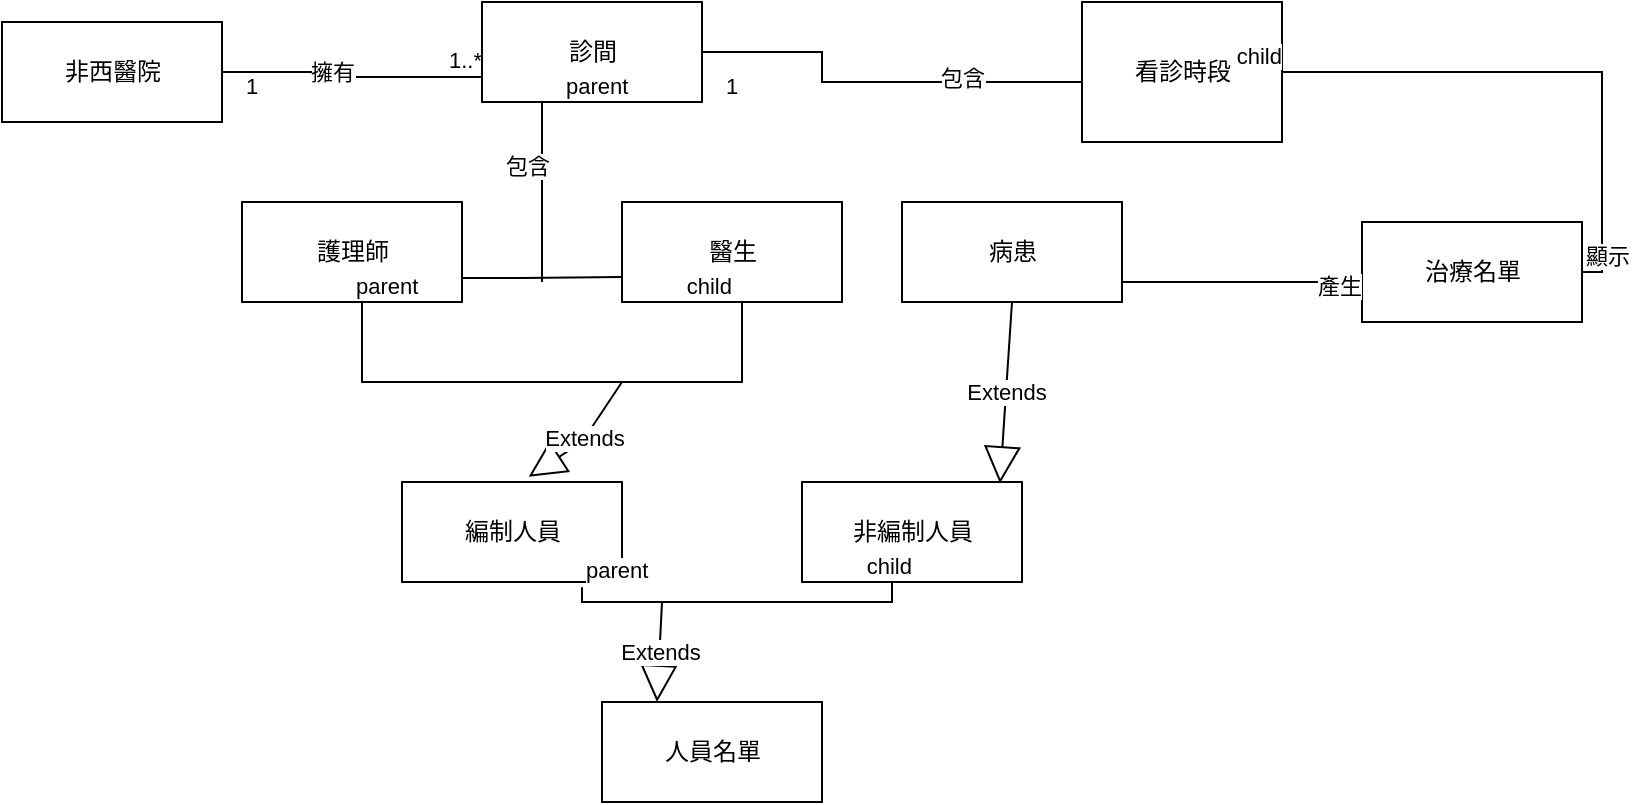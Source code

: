 <mxfile version="17.1.3" type="device"><diagram id="oKyxzHDayaN0CAhAsXDF" name="非西醫院領域模型"><mxGraphModel dx="782" dy="436" grid="1" gridSize="10" guides="1" tooltips="1" connect="1" arrows="1" fold="1" page="1" pageScale="1" pageWidth="827" pageHeight="1169" math="0" shadow="0"><root><mxCell id="0"/><mxCell id="1" parent="0"/><mxCell id="2ttRyhh_ktZW7-1lu-J3-2" value="&lt;font style=&quot;vertical-align: inherit&quot;&gt;&lt;font style=&quot;vertical-align: inherit&quot;&gt;非西醫院&lt;/font&gt;&lt;/font&gt;" style="html=1;" vertex="1" parent="1"><mxGeometry x="10" y="40" width="110" height="50" as="geometry"/></mxCell><mxCell id="2ttRyhh_ktZW7-1lu-J3-9" value="" style="endArrow=none;html=1;edgeStyle=orthogonalEdgeStyle;rounded=0;exitX=1;exitY=0.5;exitDx=0;exitDy=0;entryX=0;entryY=0.75;entryDx=0;entryDy=0;" edge="1" parent="1" source="2ttRyhh_ktZW7-1lu-J3-2" target="2ttRyhh_ktZW7-1lu-J3-12"><mxGeometry relative="1" as="geometry"><mxPoint x="210" y="70" as="sourcePoint"/><mxPoint x="370" y="70" as="targetPoint"/></mxGeometry></mxCell><mxCell id="2ttRyhh_ktZW7-1lu-J3-10" value="1" style="edgeLabel;resizable=0;html=1;align=left;verticalAlign=bottom;" connectable="0" vertex="1" parent="2ttRyhh_ktZW7-1lu-J3-9"><mxGeometry x="-1" relative="1" as="geometry"><mxPoint x="10" y="15" as="offset"/></mxGeometry></mxCell><mxCell id="2ttRyhh_ktZW7-1lu-J3-11" value="1..*&lt;br&gt;" style="edgeLabel;resizable=0;html=1;align=right;verticalAlign=bottom;" connectable="0" vertex="1" parent="2ttRyhh_ktZW7-1lu-J3-9"><mxGeometry x="1" relative="1" as="geometry"/></mxCell><mxCell id="2ttRyhh_ktZW7-1lu-J3-13" value="&lt;font style=&quot;vertical-align: inherit&quot;&gt;&lt;font style=&quot;vertical-align: inherit&quot;&gt;擁有&lt;/font&gt;&lt;/font&gt;" style="edgeLabel;html=1;align=center;verticalAlign=middle;resizable=0;points=[];" vertex="1" connectable="0" parent="2ttRyhh_ktZW7-1lu-J3-9"><mxGeometry x="-0.18" relative="1" as="geometry"><mxPoint as="offset"/></mxGeometry></mxCell><mxCell id="2ttRyhh_ktZW7-1lu-J3-12" value="&lt;font style=&quot;vertical-align: inherit&quot;&gt;&lt;font style=&quot;vertical-align: inherit&quot;&gt;&lt;font style=&quot;vertical-align: inherit&quot;&gt;&lt;font style=&quot;vertical-align: inherit&quot;&gt;&lt;font style=&quot;vertical-align: inherit&quot;&gt;&lt;font style=&quot;vertical-align: inherit&quot;&gt;診間&lt;/font&gt;&lt;/font&gt;&lt;/font&gt;&lt;/font&gt;&lt;br&gt;&lt;/font&gt;&lt;/font&gt;" style="html=1;" vertex="1" parent="1"><mxGeometry x="250" y="30" width="110" height="50" as="geometry"/></mxCell><mxCell id="2ttRyhh_ktZW7-1lu-J3-14" value="&lt;font style=&quot;vertical-align: inherit&quot;&gt;&lt;font style=&quot;vertical-align: inherit&quot;&gt;&lt;font style=&quot;vertical-align: inherit&quot;&gt;&lt;font style=&quot;vertical-align: inherit&quot;&gt;醫生&lt;/font&gt;&lt;/font&gt;&lt;/font&gt;&lt;/font&gt;" style="html=1;" vertex="1" parent="1"><mxGeometry x="320" y="130" width="110" height="50" as="geometry"/></mxCell><mxCell id="2ttRyhh_ktZW7-1lu-J3-15" value="" style="endArrow=none;html=1;edgeStyle=orthogonalEdgeStyle;rounded=0;exitX=1;exitY=0.5;exitDx=0;exitDy=0;" edge="1" parent="1" source="2ttRyhh_ktZW7-1lu-J3-12" target="2ttRyhh_ktZW7-1lu-J3-21"><mxGeometry relative="1" as="geometry"><mxPoint x="420" y="170" as="sourcePoint"/><mxPoint x="580" y="170" as="targetPoint"/><Array as="points"><mxPoint x="420" y="70"/></Array></mxGeometry></mxCell><mxCell id="2ttRyhh_ktZW7-1lu-J3-16" value="1" style="edgeLabel;resizable=0;html=1;align=left;verticalAlign=bottom;" connectable="0" vertex="1" parent="2ttRyhh_ktZW7-1lu-J3-15"><mxGeometry x="-1" relative="1" as="geometry"><mxPoint x="10" y="25" as="offset"/></mxGeometry></mxCell><mxCell id="2ttRyhh_ktZW7-1lu-J3-22" value="&lt;font style=&quot;vertical-align: inherit&quot;&gt;&lt;font style=&quot;vertical-align: inherit&quot;&gt;包含&lt;/font&gt;&lt;/font&gt;" style="edgeLabel;html=1;align=center;verticalAlign=middle;resizable=0;points=[];" vertex="1" connectable="0" parent="2ttRyhh_ktZW7-1lu-J3-15"><mxGeometry x="0.412" y="2" relative="1" as="geometry"><mxPoint as="offset"/></mxGeometry></mxCell><mxCell id="2ttRyhh_ktZW7-1lu-J3-19" value="&lt;font style=&quot;vertical-align: inherit&quot;&gt;&lt;font style=&quot;vertical-align: inherit&quot;&gt;治療名單&lt;/font&gt;&lt;/font&gt;" style="html=1;" vertex="1" parent="1"><mxGeometry x="690" y="140" width="110" height="50" as="geometry"/></mxCell><mxCell id="2ttRyhh_ktZW7-1lu-J3-20" value="&lt;font style=&quot;vertical-align: inherit&quot;&gt;&lt;font style=&quot;vertical-align: inherit&quot;&gt;護理師&lt;/font&gt;&lt;/font&gt;" style="html=1;" vertex="1" parent="1"><mxGeometry x="130" y="130" width="110" height="50" as="geometry"/></mxCell><mxCell id="2ttRyhh_ktZW7-1lu-J3-21" value="&lt;font style=&quot;vertical-align: inherit&quot;&gt;&lt;font style=&quot;vertical-align: inherit&quot;&gt;&lt;font style=&quot;vertical-align: inherit&quot;&gt;&lt;font style=&quot;vertical-align: inherit&quot;&gt;看診時段&lt;/font&gt;&lt;/font&gt;&lt;/font&gt;&lt;/font&gt;" style="html=1;" vertex="1" parent="1"><mxGeometry x="550" y="30" width="100" height="70" as="geometry"/></mxCell><mxCell id="2ttRyhh_ktZW7-1lu-J3-23" value="" style="endArrow=none;html=1;edgeStyle=orthogonalEdgeStyle;rounded=0;entryX=1;entryY=0.5;entryDx=0;entryDy=0;exitX=1;exitY=0.5;exitDx=0;exitDy=0;" edge="1" parent="1" source="2ttRyhh_ktZW7-1lu-J3-19" target="2ttRyhh_ktZW7-1lu-J3-21"><mxGeometry relative="1" as="geometry"><mxPoint x="260" y="200" as="sourcePoint"/><mxPoint x="420" y="200" as="targetPoint"/></mxGeometry></mxCell><mxCell id="2ttRyhh_ktZW7-1lu-J3-24" value="顯示" style="edgeLabel;resizable=0;html=1;align=left;verticalAlign=bottom;" connectable="0" vertex="1" parent="2ttRyhh_ktZW7-1lu-J3-23"><mxGeometry x="-1" relative="1" as="geometry"/></mxCell><mxCell id="2ttRyhh_ktZW7-1lu-J3-25" value="child" style="edgeLabel;resizable=0;html=1;align=right;verticalAlign=bottom;" connectable="0" vertex="1" parent="2ttRyhh_ktZW7-1lu-J3-23"><mxGeometry x="1" relative="1" as="geometry"/></mxCell><mxCell id="2ttRyhh_ktZW7-1lu-J3-34" value="&lt;font style=&quot;vertical-align: inherit&quot;&gt;&lt;font style=&quot;vertical-align: inherit&quot;&gt;編制人員&lt;/font&gt;&lt;/font&gt;" style="html=1;" vertex="1" parent="1"><mxGeometry x="210" y="270" width="110" height="50" as="geometry"/></mxCell><mxCell id="2ttRyhh_ktZW7-1lu-J3-35" value="&lt;font style=&quot;vertical-align: inherit&quot;&gt;&lt;font style=&quot;vertical-align: inherit&quot;&gt;非編制人員&lt;/font&gt;&lt;/font&gt;" style="html=1;" vertex="1" parent="1"><mxGeometry x="410" y="270" width="110" height="50" as="geometry"/></mxCell><mxCell id="2ttRyhh_ktZW7-1lu-J3-36" value="&lt;font style=&quot;vertical-align: inherit&quot;&gt;&lt;font style=&quot;vertical-align: inherit&quot;&gt;病患&lt;/font&gt;&lt;/font&gt;" style="html=1;" vertex="1" parent="1"><mxGeometry x="460" y="130" width="110" height="50" as="geometry"/></mxCell><mxCell id="2ttRyhh_ktZW7-1lu-J3-37" value="" style="endArrow=none;html=1;edgeStyle=orthogonalEdgeStyle;rounded=0;entryX=0;entryY=0.5;entryDx=0;entryDy=0;exitX=1;exitY=0.5;exitDx=0;exitDy=0;" edge="1" parent="1" source="2ttRyhh_ktZW7-1lu-J3-36" target="2ttRyhh_ktZW7-1lu-J3-19"><mxGeometry relative="1" as="geometry"><mxPoint x="270" y="310" as="sourcePoint"/><mxPoint x="430" y="310" as="targetPoint"/><Array as="points"><mxPoint x="570" y="170"/><mxPoint x="690" y="170"/></Array></mxGeometry></mxCell><mxCell id="2ttRyhh_ktZW7-1lu-J3-39" value="產生" style="edgeLabel;resizable=0;html=1;align=right;verticalAlign=bottom;" connectable="0" vertex="1" parent="2ttRyhh_ktZW7-1lu-J3-37"><mxGeometry x="1" relative="1" as="geometry"><mxPoint y="15" as="offset"/></mxGeometry></mxCell><mxCell id="2ttRyhh_ktZW7-1lu-J3-49" value="&lt;font style=&quot;vertical-align: inherit&quot;&gt;&lt;font style=&quot;vertical-align: inherit&quot;&gt;人員名單&lt;/font&gt;&lt;/font&gt;" style="html=1;" vertex="1" parent="1"><mxGeometry x="310" y="380" width="110" height="50" as="geometry"/></mxCell><mxCell id="2ttRyhh_ktZW7-1lu-J3-58" value="Extends" style="endArrow=block;endSize=16;endFill=0;html=1;rounded=0;exitX=0.5;exitY=1;exitDx=0;exitDy=0;entryX=0.9;entryY=0.013;entryDx=0;entryDy=0;entryPerimeter=0;" edge="1" parent="1" source="2ttRyhh_ktZW7-1lu-J3-36" target="2ttRyhh_ktZW7-1lu-J3-35"><mxGeometry width="160" relative="1" as="geometry"><mxPoint x="510" y="310" as="sourcePoint"/><mxPoint x="670" y="310" as="targetPoint"/></mxGeometry></mxCell><mxCell id="2ttRyhh_ktZW7-1lu-J3-59" value="" style="endArrow=none;html=1;edgeStyle=orthogonalEdgeStyle;rounded=0;exitX=0.5;exitY=1;exitDx=0;exitDy=0;entryX=0.5;entryY=1;entryDx=0;entryDy=0;" edge="1" parent="1" source="2ttRyhh_ktZW7-1lu-J3-20" target="2ttRyhh_ktZW7-1lu-J3-14"><mxGeometry relative="1" as="geometry"><mxPoint x="220" y="210" as="sourcePoint"/><mxPoint x="380" y="210" as="targetPoint"/><Array as="points"><mxPoint x="190" y="180"/><mxPoint x="190" y="220"/><mxPoint x="380" y="220"/><mxPoint x="380" y="180"/></Array></mxGeometry></mxCell><mxCell id="2ttRyhh_ktZW7-1lu-J3-60" value="parent" style="edgeLabel;resizable=0;html=1;align=left;verticalAlign=bottom;" connectable="0" vertex="1" parent="2ttRyhh_ktZW7-1lu-J3-59"><mxGeometry x="-1" relative="1" as="geometry"/></mxCell><mxCell id="2ttRyhh_ktZW7-1lu-J3-61" value="child" style="edgeLabel;resizable=0;html=1;align=right;verticalAlign=bottom;" connectable="0" vertex="1" parent="2ttRyhh_ktZW7-1lu-J3-59"><mxGeometry x="1" relative="1" as="geometry"/></mxCell><mxCell id="2ttRyhh_ktZW7-1lu-J3-62" value="Extends" style="endArrow=block;endSize=16;endFill=0;html=1;rounded=0;entryX=0.576;entryY=-0.053;entryDx=0;entryDy=0;entryPerimeter=0;" edge="1" parent="1" target="2ttRyhh_ktZW7-1lu-J3-34"><mxGeometry width="160" relative="1" as="geometry"><mxPoint x="320" y="220" as="sourcePoint"/><mxPoint x="480" y="220" as="targetPoint"/><Array as="points"><mxPoint x="300" y="250"/></Array></mxGeometry></mxCell><mxCell id="2ttRyhh_ktZW7-1lu-J3-63" value="" style="endArrow=none;html=1;edgeStyle=orthogonalEdgeStyle;rounded=0;exitX=0.818;exitY=1.053;exitDx=0;exitDy=0;exitPerimeter=0;entryX=0.5;entryY=1;entryDx=0;entryDy=0;" edge="1" parent="1" source="2ttRyhh_ktZW7-1lu-J3-34" target="2ttRyhh_ktZW7-1lu-J3-35"><mxGeometry relative="1" as="geometry"><mxPoint x="300" y="360" as="sourcePoint"/><mxPoint x="460" y="360" as="targetPoint"/><Array as="points"><mxPoint x="300" y="330"/><mxPoint x="455" y="330"/><mxPoint x="455" y="320"/><mxPoint x="435" y="320"/></Array></mxGeometry></mxCell><mxCell id="2ttRyhh_ktZW7-1lu-J3-64" value="parent" style="edgeLabel;resizable=0;html=1;align=left;verticalAlign=bottom;" connectable="0" vertex="1" parent="2ttRyhh_ktZW7-1lu-J3-63"><mxGeometry x="-1" relative="1" as="geometry"/></mxCell><mxCell id="2ttRyhh_ktZW7-1lu-J3-65" value="child" style="edgeLabel;resizable=0;html=1;align=right;verticalAlign=bottom;" connectable="0" vertex="1" parent="2ttRyhh_ktZW7-1lu-J3-63"><mxGeometry x="1" relative="1" as="geometry"/></mxCell><mxCell id="2ttRyhh_ktZW7-1lu-J3-66" value="Extends" style="endArrow=block;endSize=16;endFill=0;html=1;rounded=0;entryX=0.25;entryY=0;entryDx=0;entryDy=0;" edge="1" parent="1" target="2ttRyhh_ktZW7-1lu-J3-49"><mxGeometry width="160" relative="1" as="geometry"><mxPoint x="340" y="330" as="sourcePoint"/><mxPoint x="290" y="390" as="targetPoint"/></mxGeometry></mxCell><mxCell id="2ttRyhh_ktZW7-1lu-J3-94" value="" style="endArrow=none;html=1;edgeStyle=orthogonalEdgeStyle;rounded=0;exitX=0.364;exitY=1;exitDx=0;exitDy=0;exitPerimeter=0;" edge="1" parent="1" source="2ttRyhh_ktZW7-1lu-J3-12"><mxGeometry relative="1" as="geometry"><mxPoint x="310" y="110" as="sourcePoint"/><mxPoint x="280" y="170" as="targetPoint"/><Array as="points"><mxPoint x="280" y="80"/></Array></mxGeometry></mxCell><mxCell id="2ttRyhh_ktZW7-1lu-J3-95" value="parent" style="edgeLabel;resizable=0;html=1;align=left;verticalAlign=bottom;" connectable="0" vertex="1" parent="2ttRyhh_ktZW7-1lu-J3-94"><mxGeometry x="-1" relative="1" as="geometry"/></mxCell><mxCell id="2ttRyhh_ktZW7-1lu-J3-97" value="" style="endArrow=none;html=1;edgeStyle=orthogonalEdgeStyle;rounded=0;exitX=1;exitY=0.5;exitDx=0;exitDy=0;entryX=0;entryY=0.75;entryDx=0;entryDy=0;" edge="1" parent="1" source="2ttRyhh_ktZW7-1lu-J3-20" target="2ttRyhh_ktZW7-1lu-J3-14"><mxGeometry relative="1" as="geometry"><mxPoint x="340" y="210" as="sourcePoint"/><mxPoint x="500" y="210" as="targetPoint"/><Array as="points"><mxPoint x="240" y="168"/><mxPoint x="270" y="168"/></Array></mxGeometry></mxCell><mxCell id="2ttRyhh_ktZW7-1lu-J3-98" value="包含" style="edgeLabel;resizable=0;html=1;align=left;verticalAlign=bottom;" connectable="0" vertex="1" parent="2ttRyhh_ktZW7-1lu-J3-97"><mxGeometry x="-1" relative="1" as="geometry"><mxPoint x="20" y="-35" as="offset"/></mxGeometry></mxCell></root></mxGraphModel></diagram></mxfile>